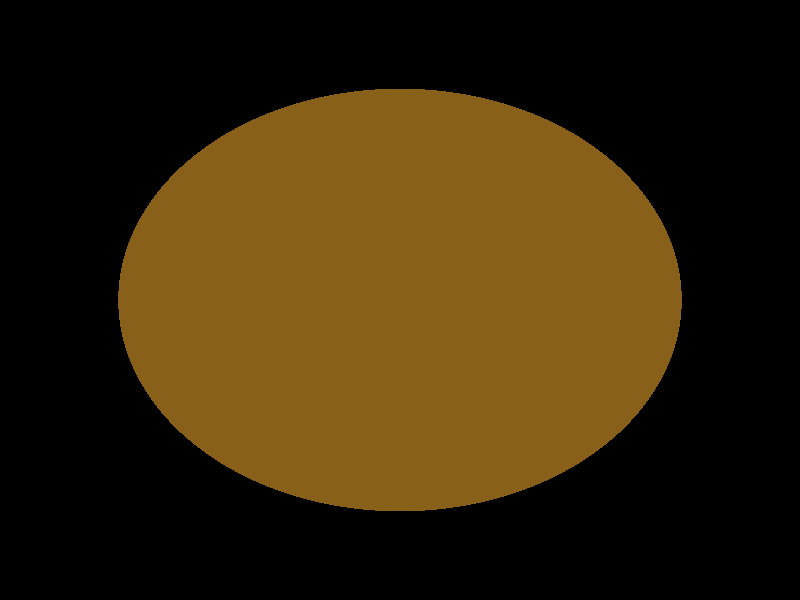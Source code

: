camera {
  orthographic
  location <0, 0, -20>
  look_at  <0, 0, 0>
  right 1*x
  angle 6.5
  }

object {
  sphere {
    <0.0,0.0,0.0>,
    0.8
    }  
  texture {
    pigment {
      color <0.537254,0.376470,0.098039>
      }
    }
  }  

light_source {
  <50.0, 00.0, -25.0>
  color <1.0,1.0,1.0>
  }
